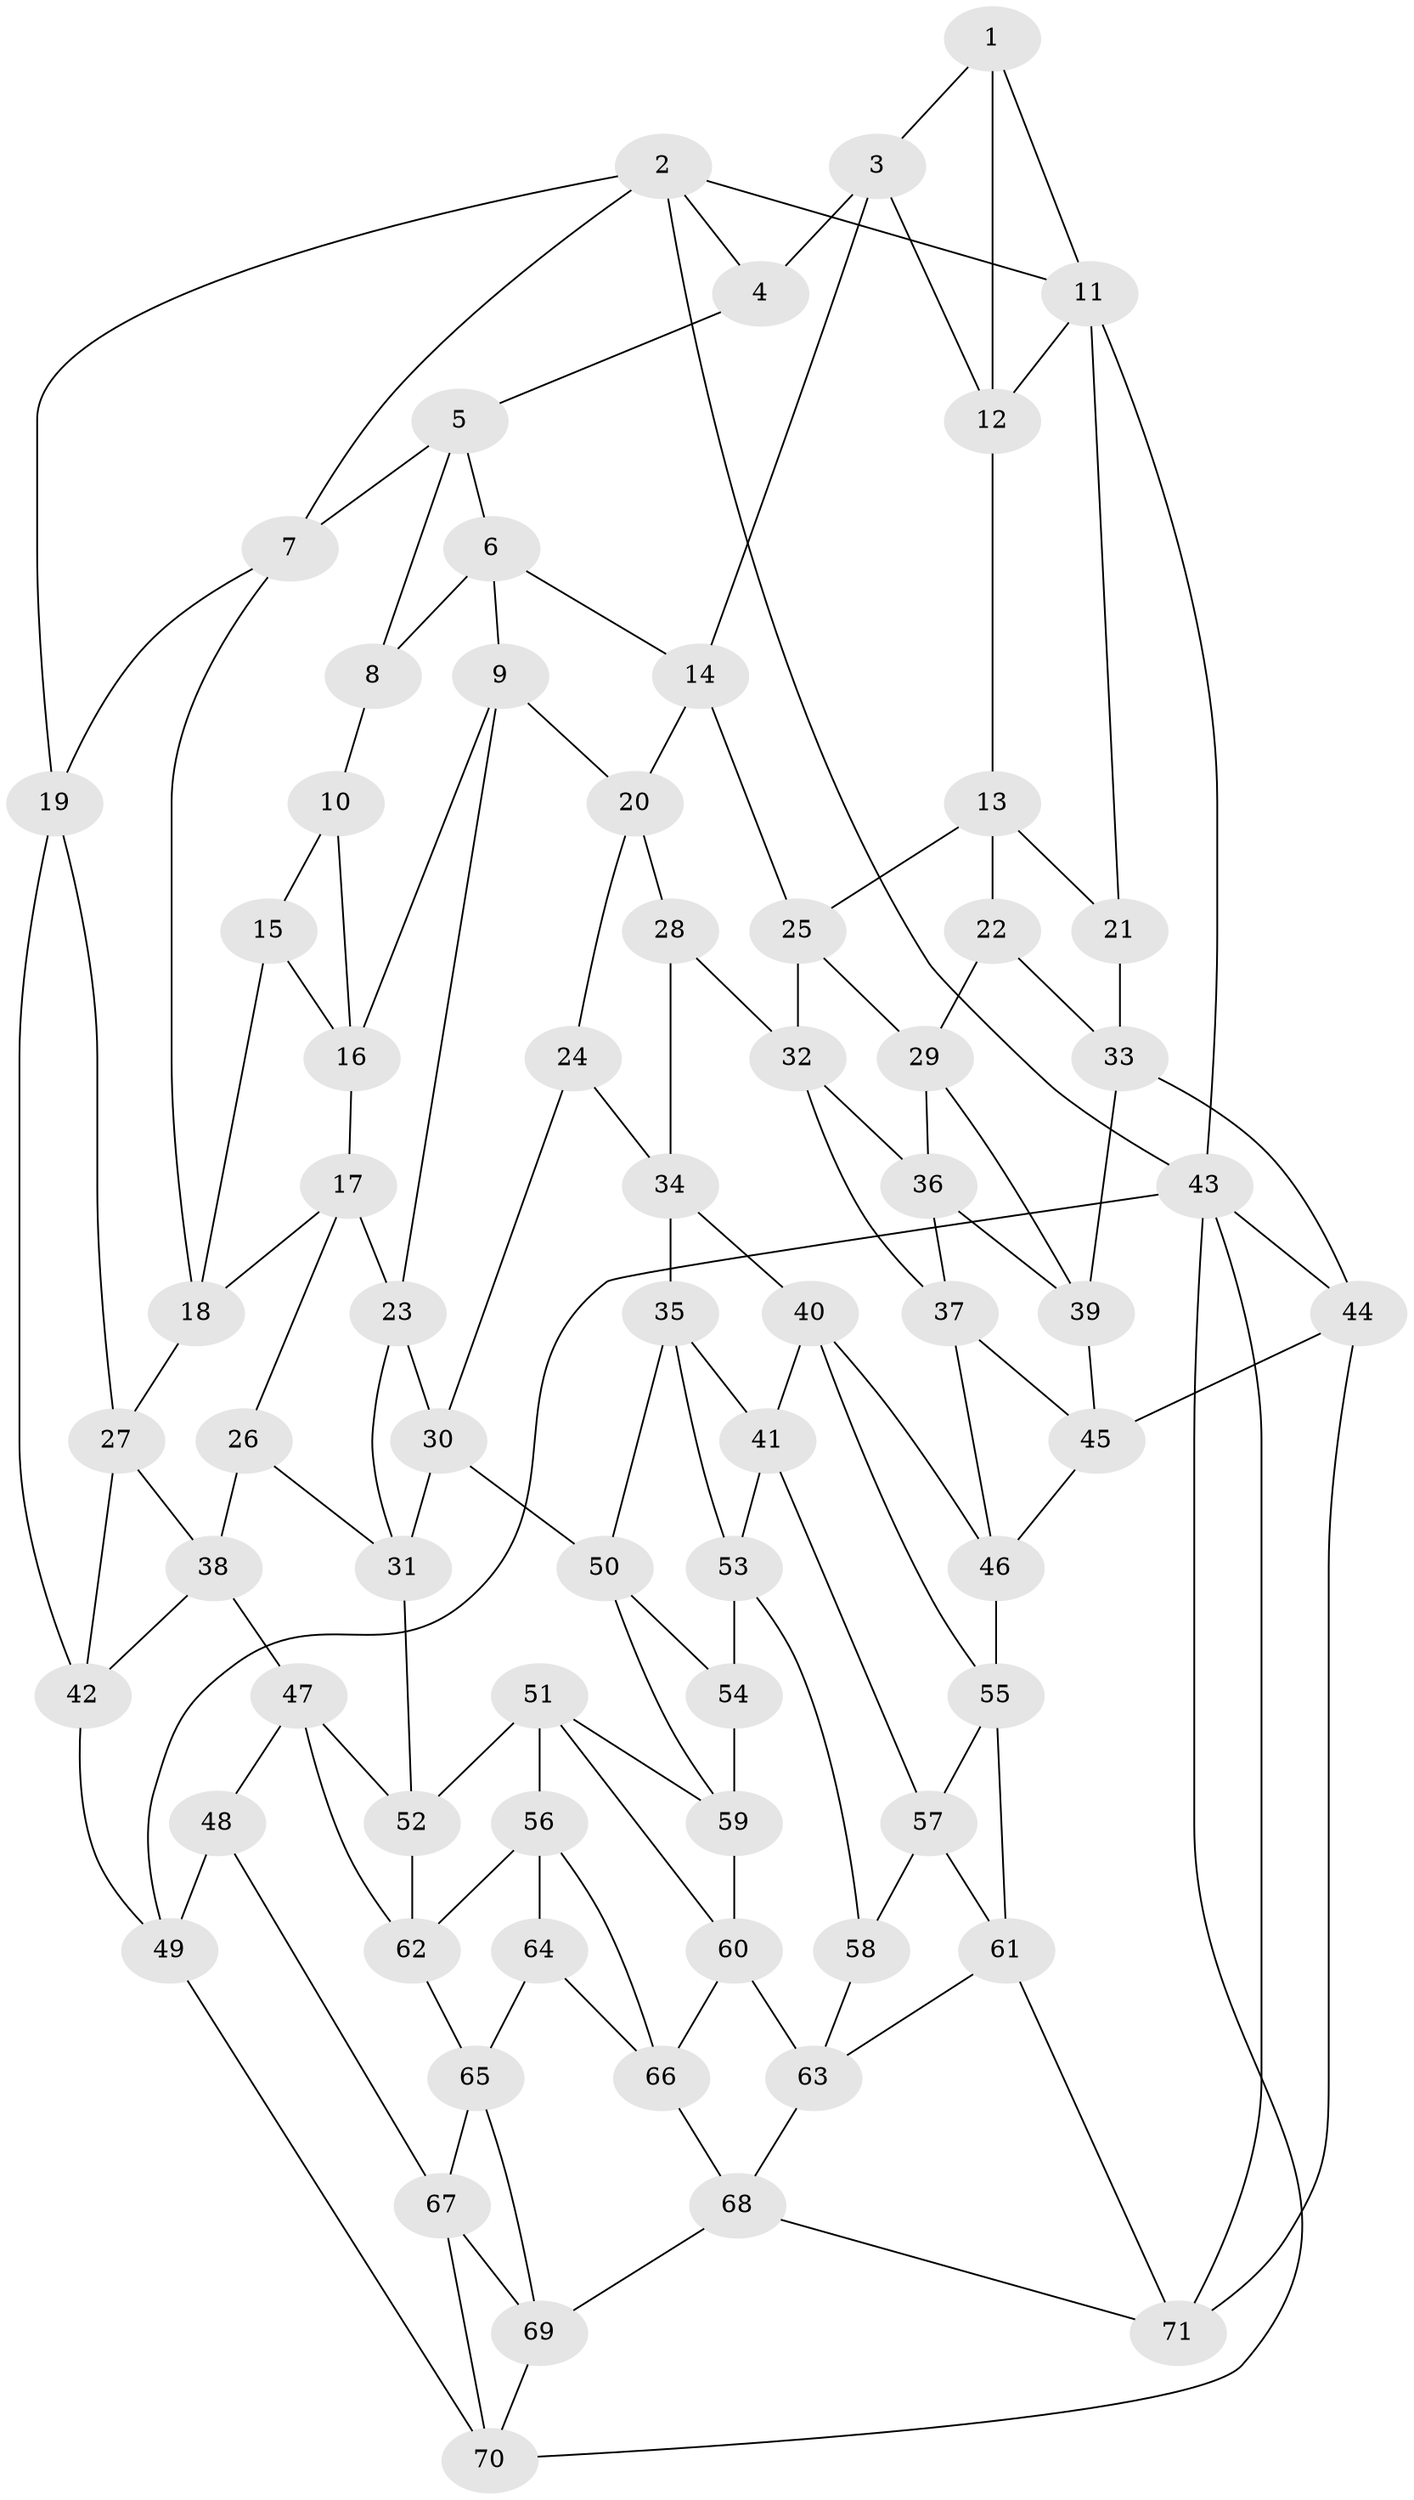 // original degree distribution, {3: 0.02112676056338028, 4: 0.19718309859154928, 6: 0.19718309859154928, 5: 0.5845070422535211}
// Generated by graph-tools (version 1.1) at 2025/51/03/09/25 03:51:07]
// undirected, 71 vertices, 137 edges
graph export_dot {
graph [start="1"]
  node [color=gray90,style=filled];
  1;
  2;
  3;
  4;
  5;
  6;
  7;
  8;
  9;
  10;
  11;
  12;
  13;
  14;
  15;
  16;
  17;
  18;
  19;
  20;
  21;
  22;
  23;
  24;
  25;
  26;
  27;
  28;
  29;
  30;
  31;
  32;
  33;
  34;
  35;
  36;
  37;
  38;
  39;
  40;
  41;
  42;
  43;
  44;
  45;
  46;
  47;
  48;
  49;
  50;
  51;
  52;
  53;
  54;
  55;
  56;
  57;
  58;
  59;
  60;
  61;
  62;
  63;
  64;
  65;
  66;
  67;
  68;
  69;
  70;
  71;
  1 -- 3 [weight=1.0];
  1 -- 11 [weight=1.0];
  1 -- 12 [weight=1.0];
  2 -- 4 [weight=1.0];
  2 -- 7 [weight=1.0];
  2 -- 11 [weight=1.0];
  2 -- 19 [weight=1.0];
  2 -- 43 [weight=1.0];
  3 -- 4 [weight=1.0];
  3 -- 12 [weight=1.0];
  3 -- 14 [weight=1.0];
  4 -- 5 [weight=1.0];
  5 -- 6 [weight=1.0];
  5 -- 7 [weight=1.0];
  5 -- 8 [weight=1.0];
  6 -- 8 [weight=1.0];
  6 -- 9 [weight=1.0];
  6 -- 14 [weight=1.0];
  7 -- 18 [weight=1.0];
  7 -- 19 [weight=1.0];
  8 -- 10 [weight=1.0];
  9 -- 16 [weight=1.0];
  9 -- 20 [weight=1.0];
  9 -- 23 [weight=1.0];
  10 -- 15 [weight=1.0];
  10 -- 16 [weight=1.0];
  11 -- 12 [weight=1.0];
  11 -- 21 [weight=1.0];
  11 -- 43 [weight=1.0];
  12 -- 13 [weight=1.0];
  13 -- 21 [weight=1.0];
  13 -- 22 [weight=1.0];
  13 -- 25 [weight=1.0];
  14 -- 20 [weight=1.0];
  14 -- 25 [weight=1.0];
  15 -- 16 [weight=1.0];
  15 -- 18 [weight=1.0];
  16 -- 17 [weight=1.0];
  17 -- 18 [weight=1.0];
  17 -- 23 [weight=1.0];
  17 -- 26 [weight=1.0];
  18 -- 27 [weight=1.0];
  19 -- 27 [weight=1.0];
  19 -- 42 [weight=1.0];
  20 -- 24 [weight=1.0];
  20 -- 28 [weight=1.0];
  21 -- 33 [weight=1.0];
  22 -- 29 [weight=1.0];
  22 -- 33 [weight=1.0];
  23 -- 30 [weight=1.0];
  23 -- 31 [weight=1.0];
  24 -- 30 [weight=1.0];
  24 -- 34 [weight=1.0];
  25 -- 29 [weight=1.0];
  25 -- 32 [weight=1.0];
  26 -- 31 [weight=1.0];
  26 -- 38 [weight=1.0];
  27 -- 38 [weight=1.0];
  27 -- 42 [weight=1.0];
  28 -- 32 [weight=1.0];
  28 -- 34 [weight=1.0];
  29 -- 36 [weight=1.0];
  29 -- 39 [weight=1.0];
  30 -- 31 [weight=1.0];
  30 -- 50 [weight=1.0];
  31 -- 52 [weight=1.0];
  32 -- 36 [weight=1.0];
  32 -- 37 [weight=1.0];
  33 -- 39 [weight=1.0];
  33 -- 44 [weight=1.0];
  34 -- 35 [weight=1.0];
  34 -- 40 [weight=1.0];
  35 -- 41 [weight=1.0];
  35 -- 50 [weight=1.0];
  35 -- 53 [weight=1.0];
  36 -- 37 [weight=1.0];
  36 -- 39 [weight=1.0];
  37 -- 45 [weight=1.0];
  37 -- 46 [weight=1.0];
  38 -- 42 [weight=1.0];
  38 -- 47 [weight=1.0];
  39 -- 45 [weight=1.0];
  40 -- 41 [weight=1.0];
  40 -- 46 [weight=1.0];
  40 -- 55 [weight=1.0];
  41 -- 53 [weight=1.0];
  41 -- 57 [weight=1.0];
  42 -- 49 [weight=1.0];
  43 -- 44 [weight=1.0];
  43 -- 49 [weight=1.0];
  43 -- 70 [weight=1.0];
  43 -- 71 [weight=1.0];
  44 -- 45 [weight=1.0];
  44 -- 71 [weight=1.0];
  45 -- 46 [weight=1.0];
  46 -- 55 [weight=1.0];
  47 -- 48 [weight=1.0];
  47 -- 52 [weight=1.0];
  47 -- 62 [weight=1.0];
  48 -- 49 [weight=1.0];
  48 -- 67 [weight=1.0];
  49 -- 70 [weight=1.0];
  50 -- 54 [weight=1.0];
  50 -- 59 [weight=1.0];
  51 -- 52 [weight=1.0];
  51 -- 56 [weight=1.0];
  51 -- 59 [weight=1.0];
  51 -- 60 [weight=1.0];
  52 -- 62 [weight=1.0];
  53 -- 54 [weight=1.0];
  53 -- 58 [weight=1.0];
  54 -- 59 [weight=1.0];
  55 -- 57 [weight=1.0];
  55 -- 61 [weight=1.0];
  56 -- 62 [weight=1.0];
  56 -- 64 [weight=1.0];
  56 -- 66 [weight=1.0];
  57 -- 58 [weight=1.0];
  57 -- 61 [weight=1.0];
  58 -- 63 [weight=1.0];
  59 -- 60 [weight=1.0];
  60 -- 63 [weight=1.0];
  60 -- 66 [weight=1.0];
  61 -- 63 [weight=1.0];
  61 -- 71 [weight=1.0];
  62 -- 65 [weight=1.0];
  63 -- 68 [weight=1.0];
  64 -- 65 [weight=1.0];
  64 -- 66 [weight=1.0];
  65 -- 67 [weight=1.0];
  65 -- 69 [weight=1.0];
  66 -- 68 [weight=1.0];
  67 -- 69 [weight=1.0];
  67 -- 70 [weight=1.0];
  68 -- 69 [weight=1.0];
  68 -- 71 [weight=1.0];
  69 -- 70 [weight=1.0];
}
